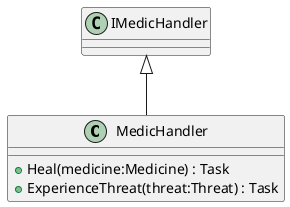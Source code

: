 @startuml
class MedicHandler {
    + Heal(medicine:Medicine) : Task
    + ExperienceThreat(threat:Threat) : Task
}
IMedicHandler <|-- MedicHandler
@enduml
